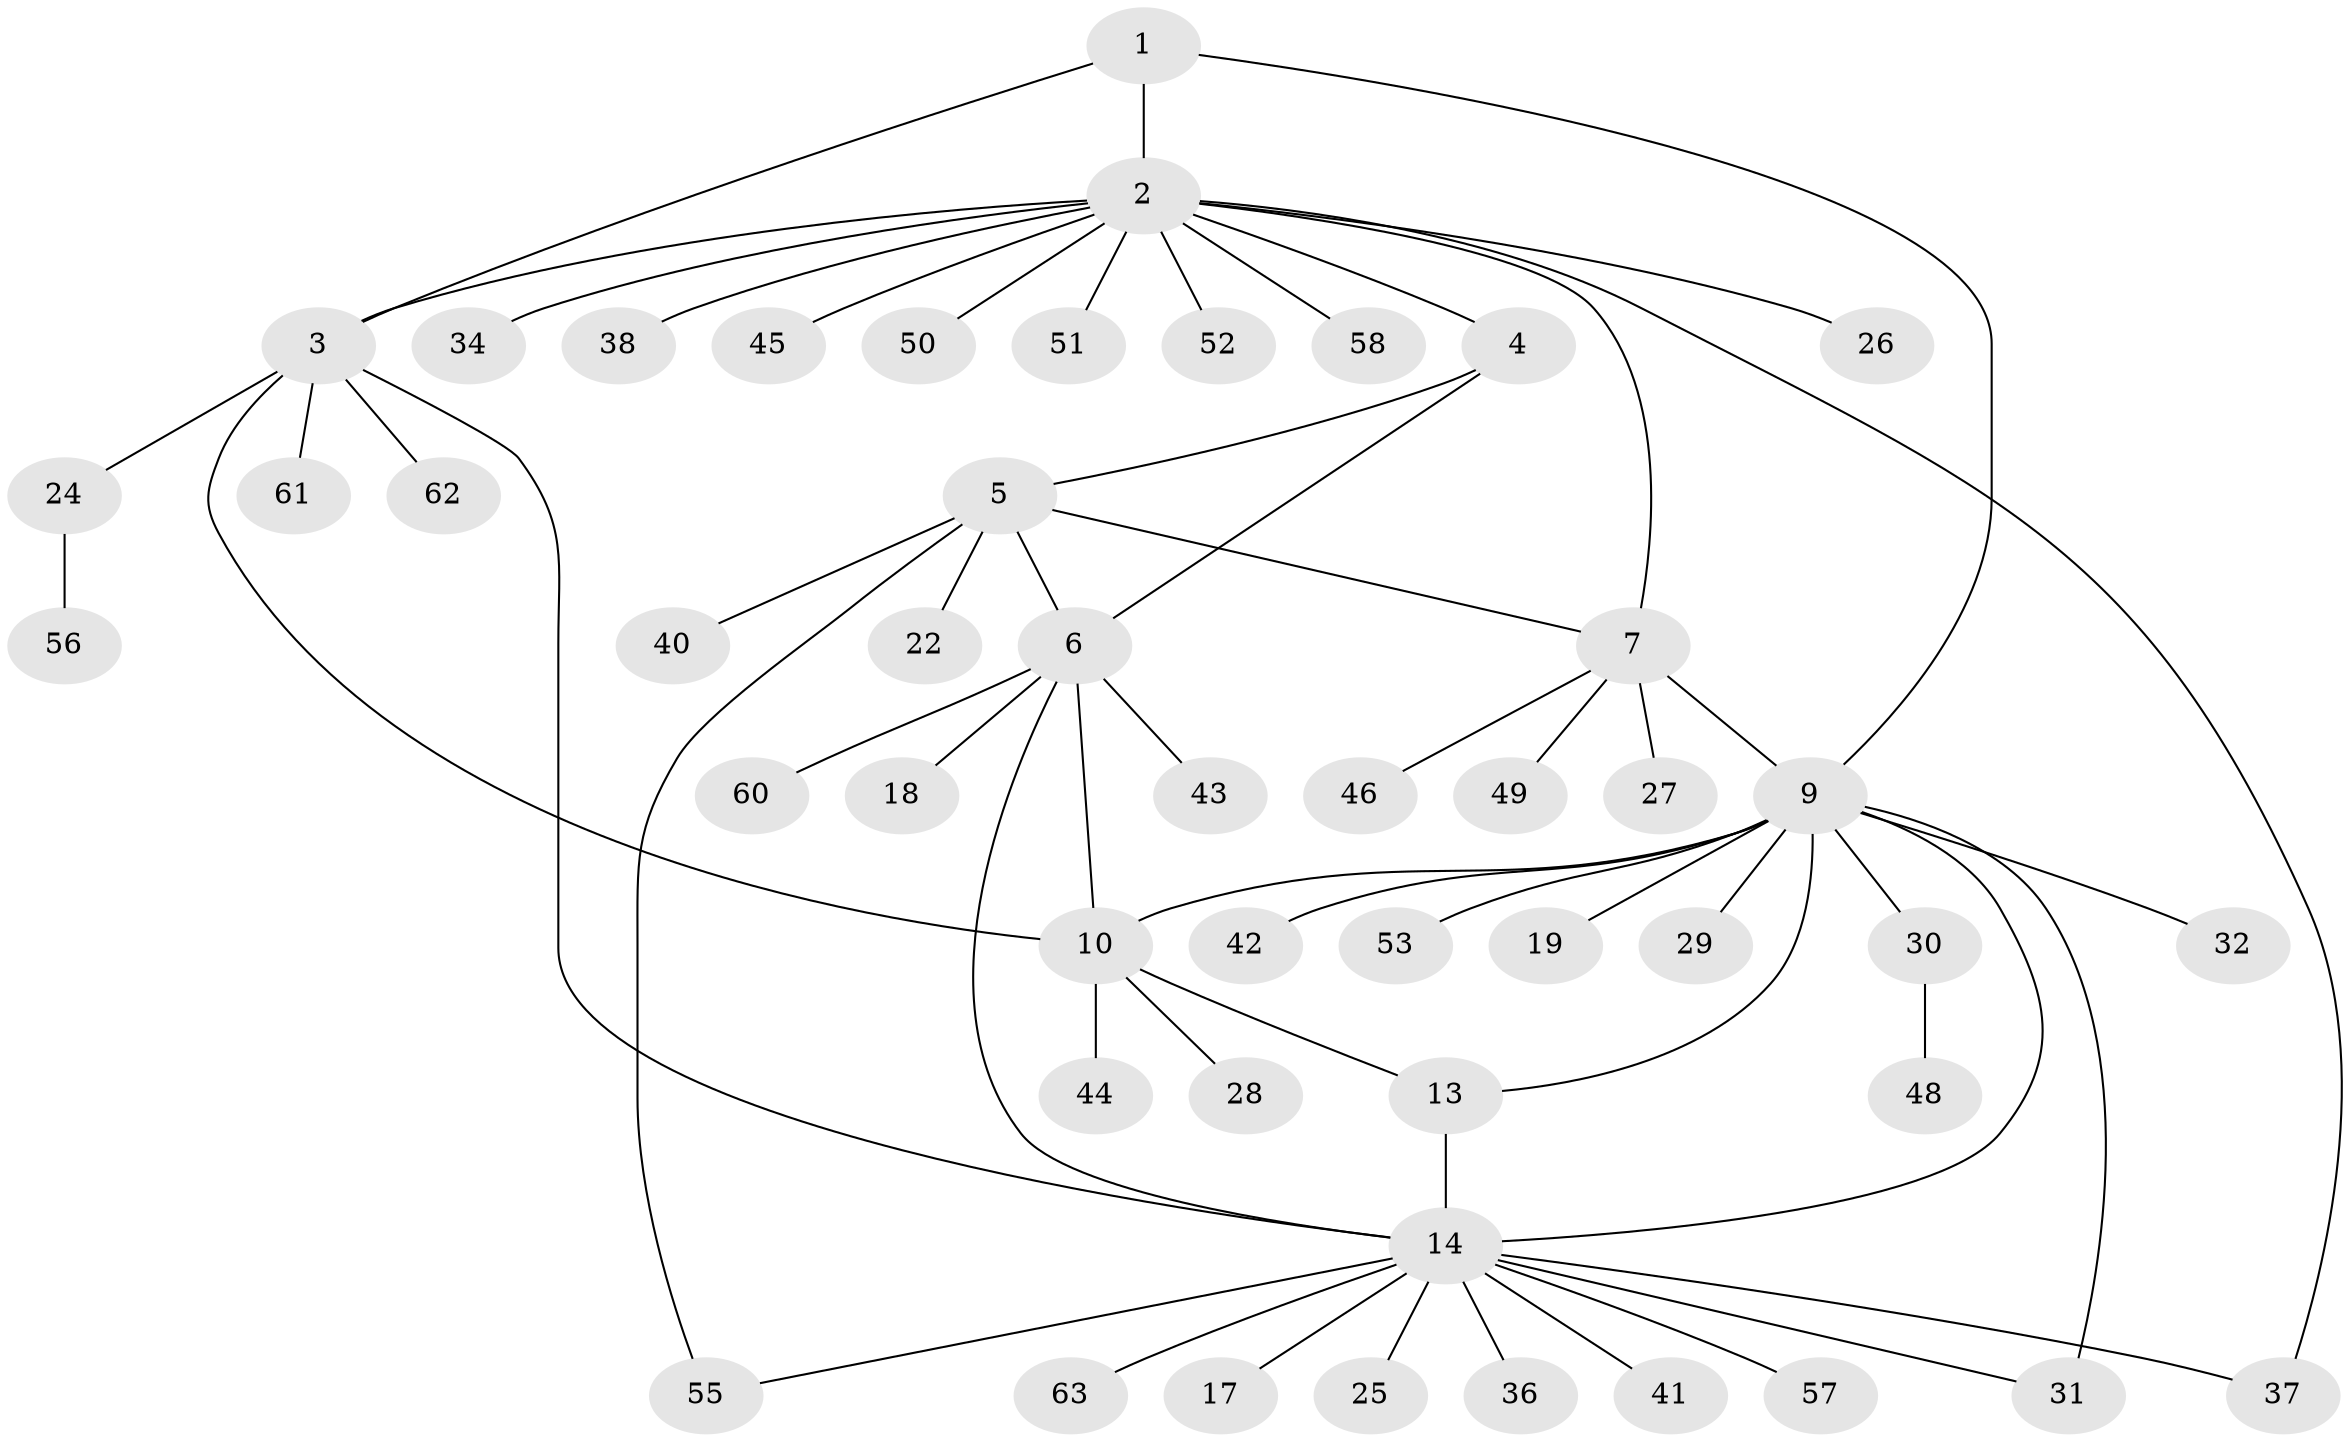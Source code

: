 // Generated by graph-tools (version 1.1) at 2025/52/02/27/25 19:52:21]
// undirected, 49 vertices, 61 edges
graph export_dot {
graph [start="1"]
  node [color=gray90,style=filled];
  1;
  2 [super="+54"];
  3 [super="+20"];
  4;
  5 [super="+33"];
  6 [super="+16"];
  7 [super="+8"];
  9 [super="+12"];
  10 [super="+11"];
  13 [super="+21"];
  14 [super="+15"];
  17 [super="+23"];
  18 [super="+47"];
  19;
  22 [super="+35"];
  24;
  25 [super="+59"];
  26;
  27 [super="+64"];
  28;
  29;
  30;
  31;
  32;
  34;
  36 [super="+39"];
  37;
  38;
  40;
  41;
  42;
  43;
  44;
  45;
  46;
  48;
  49;
  50;
  51;
  52;
  53;
  55;
  56;
  57;
  58;
  60;
  61;
  62;
  63;
  1 -- 2;
  1 -- 3;
  1 -- 9;
  2 -- 3;
  2 -- 4;
  2 -- 26;
  2 -- 34;
  2 -- 37;
  2 -- 38;
  2 -- 45;
  2 -- 50;
  2 -- 51;
  2 -- 52;
  2 -- 58;
  2 -- 7;
  3 -- 14;
  3 -- 24;
  3 -- 61;
  3 -- 62;
  3 -- 10;
  4 -- 5;
  4 -- 6;
  5 -- 6;
  5 -- 22;
  5 -- 40;
  5 -- 55;
  5 -- 7;
  6 -- 10;
  6 -- 18;
  6 -- 43;
  6 -- 60;
  6 -- 14;
  7 -- 9 [weight=2];
  7 -- 27;
  7 -- 46;
  7 -- 49;
  9 -- 31;
  9 -- 14;
  9 -- 32;
  9 -- 10 [weight=2];
  9 -- 42;
  9 -- 19;
  9 -- 53;
  9 -- 29;
  9 -- 30;
  9 -- 13;
  10 -- 13;
  10 -- 28;
  10 -- 44;
  13 -- 14 [weight=2];
  14 -- 17;
  14 -- 25;
  14 -- 41;
  14 -- 57;
  14 -- 63;
  14 -- 36;
  14 -- 37;
  14 -- 55;
  14 -- 31;
  24 -- 56;
  30 -- 48;
}
